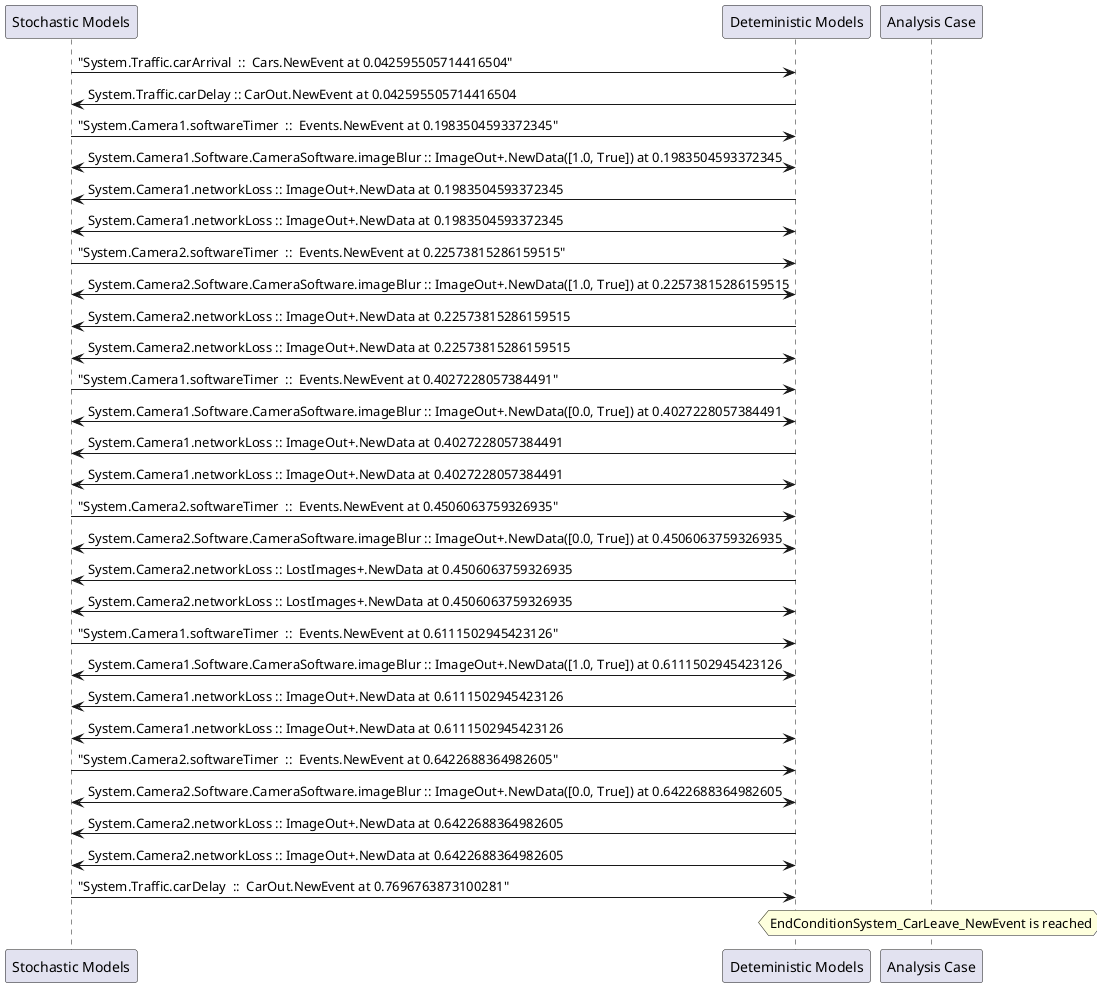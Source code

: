 
	@startuml
	participant "Stochastic Models" as stochmodel
	participant "Deteministic Models" as detmodel
	participant "Analysis Case" as analysis
	{6892_stop} stochmodel -> detmodel : "System.Traffic.carArrival  ::  Cars.NewEvent at 0.042595505714416504"
{6904_start} detmodel -> stochmodel : System.Traffic.carDelay :: CarOut.NewEvent at 0.042595505714416504
{6860_stop} stochmodel -> detmodel : "System.Camera1.softwareTimer  ::  Events.NewEvent at 0.1983504593372345"
detmodel <-> stochmodel : System.Camera1.Software.CameraSoftware.imageBlur :: ImageOut+.NewData([1.0, True]) at 0.1983504593372345
detmodel -> stochmodel : System.Camera1.networkLoss :: ImageOut+.NewData at 0.1983504593372345
detmodel <-> stochmodel : System.Camera1.networkLoss :: ImageOut+.NewData at 0.1983504593372345
{6876_stop} stochmodel -> detmodel : "System.Camera2.softwareTimer  ::  Events.NewEvent at 0.22573815286159515"
detmodel <-> stochmodel : System.Camera2.Software.CameraSoftware.imageBlur :: ImageOut+.NewData([1.0, True]) at 0.22573815286159515
detmodel -> stochmodel : System.Camera2.networkLoss :: ImageOut+.NewData at 0.22573815286159515
detmodel <-> stochmodel : System.Camera2.networkLoss :: ImageOut+.NewData at 0.22573815286159515
{6861_stop} stochmodel -> detmodel : "System.Camera1.softwareTimer  ::  Events.NewEvent at 0.4027228057384491"
detmodel <-> stochmodel : System.Camera1.Software.CameraSoftware.imageBlur :: ImageOut+.NewData([0.0, True]) at 0.4027228057384491
detmodel -> stochmodel : System.Camera1.networkLoss :: ImageOut+.NewData at 0.4027228057384491
detmodel <-> stochmodel : System.Camera1.networkLoss :: ImageOut+.NewData at 0.4027228057384491
{6877_stop} stochmodel -> detmodel : "System.Camera2.softwareTimer  ::  Events.NewEvent at 0.4506063759326935"
detmodel <-> stochmodel : System.Camera2.Software.CameraSoftware.imageBlur :: ImageOut+.NewData([0.0, True]) at 0.4506063759326935
detmodel -> stochmodel : System.Camera2.networkLoss :: LostImages+.NewData at 0.4506063759326935
detmodel <-> stochmodel : System.Camera2.networkLoss :: LostImages+.NewData at 0.4506063759326935
{6862_stop} stochmodel -> detmodel : "System.Camera1.softwareTimer  ::  Events.NewEvent at 0.6111502945423126"
detmodel <-> stochmodel : System.Camera1.Software.CameraSoftware.imageBlur :: ImageOut+.NewData([1.0, True]) at 0.6111502945423126
detmodel -> stochmodel : System.Camera1.networkLoss :: ImageOut+.NewData at 0.6111502945423126
detmodel <-> stochmodel : System.Camera1.networkLoss :: ImageOut+.NewData at 0.6111502945423126
{6878_stop} stochmodel -> detmodel : "System.Camera2.softwareTimer  ::  Events.NewEvent at 0.6422688364982605"
detmodel <-> stochmodel : System.Camera2.Software.CameraSoftware.imageBlur :: ImageOut+.NewData([0.0, True]) at 0.6422688364982605
detmodel -> stochmodel : System.Camera2.networkLoss :: ImageOut+.NewData at 0.6422688364982605
detmodel <-> stochmodel : System.Camera2.networkLoss :: ImageOut+.NewData at 0.6422688364982605
{6904_stop} stochmodel -> detmodel : "System.Traffic.carDelay  ::  CarOut.NewEvent at 0.7696763873100281"
{6904_start} <-> {6904_stop} : delay
hnote over analysis 
EndConditionSystem_CarLeave_NewEvent is reached
endnote
@enduml